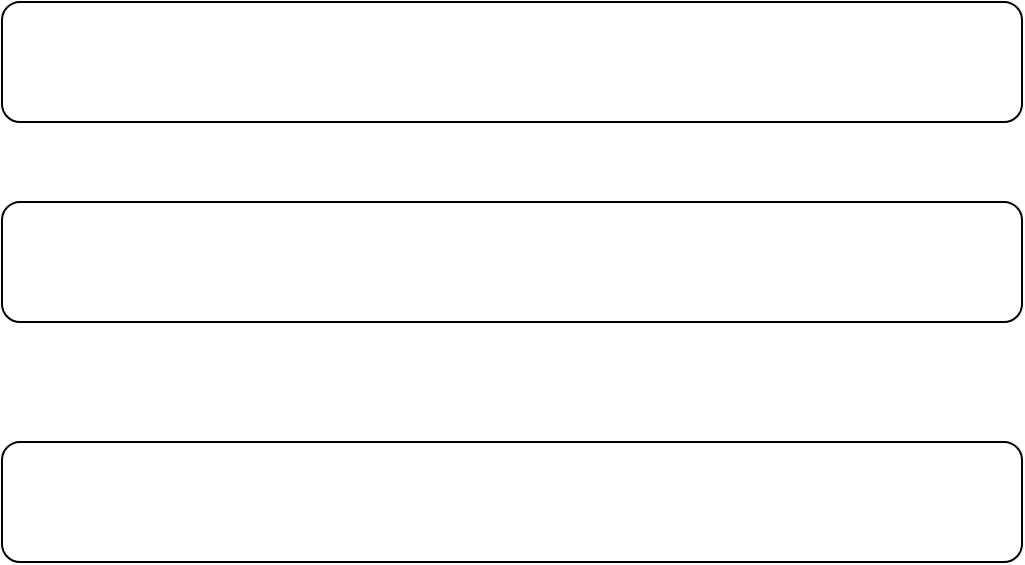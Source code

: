<mxfile version="17.4.2" type="github">
  <diagram id="138GLmA1xgyAAFsX5XPE" name="第 1 页">
    <mxGraphModel dx="2062" dy="1122" grid="1" gridSize="10" guides="1" tooltips="1" connect="1" arrows="1" fold="1" page="1" pageScale="1" pageWidth="827" pageHeight="1169" math="0" shadow="0">
      <root>
        <mxCell id="0" />
        <mxCell id="1" parent="0" />
        <mxCell id="6Lu-BEhj6P7lMjApayFk-1" value="" style="rounded=1;whiteSpace=wrap;html=1;" vertex="1" parent="1">
          <mxGeometry x="210" y="210" width="510" height="60" as="geometry" />
        </mxCell>
        <mxCell id="6Lu-BEhj6P7lMjApayFk-2" value="" style="rounded=1;whiteSpace=wrap;html=1;" vertex="1" parent="1">
          <mxGeometry x="210" y="310" width="510" height="60" as="geometry" />
        </mxCell>
        <mxCell id="6Lu-BEhj6P7lMjApayFk-3" value="" style="rounded=1;whiteSpace=wrap;html=1;" vertex="1" parent="1">
          <mxGeometry x="210" y="430" width="510" height="60" as="geometry" />
        </mxCell>
      </root>
    </mxGraphModel>
  </diagram>
</mxfile>

